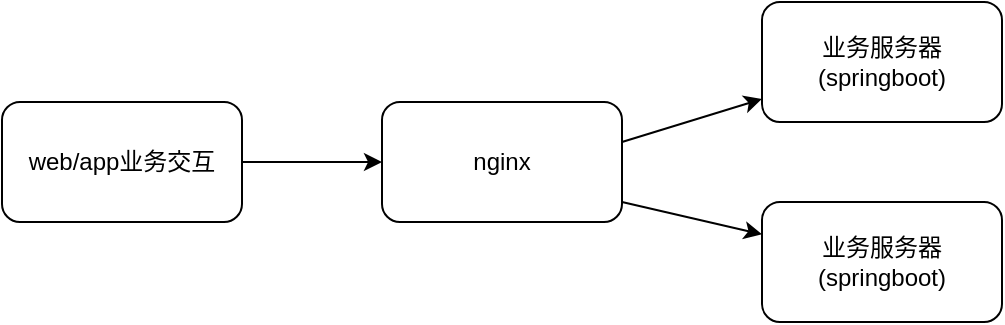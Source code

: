 <mxfile version="20.2.3" type="github">
  <diagram id="mUF7Dhoywo7Pxl9o-WP5" name="第 1 页">
    <mxGraphModel dx="1384" dy="921" grid="1" gridSize="10" guides="1" tooltips="1" connect="1" arrows="1" fold="1" page="1" pageScale="1" pageWidth="1920" pageHeight="1200" math="0" shadow="0">
      <root>
        <mxCell id="0" />
        <mxCell id="1" parent="0" />
        <mxCell id="dPiE7eh1zPIa-c6Ro65R-3" style="edgeStyle=orthogonalEdgeStyle;rounded=0;orthogonalLoop=1;jettySize=auto;html=1;exitX=1;exitY=0.5;exitDx=0;exitDy=0;" edge="1" parent="1" source="dPiE7eh1zPIa-c6Ro65R-1">
          <mxGeometry relative="1" as="geometry">
            <mxPoint x="250" y="110" as="targetPoint" />
          </mxGeometry>
        </mxCell>
        <mxCell id="dPiE7eh1zPIa-c6Ro65R-1" value="web/app业务交互" style="rounded=1;whiteSpace=wrap;html=1;" vertex="1" parent="1">
          <mxGeometry x="60" y="80" width="120" height="60" as="geometry" />
        </mxCell>
        <mxCell id="dPiE7eh1zPIa-c6Ro65R-4" value="nginx" style="rounded=1;whiteSpace=wrap;html=1;" vertex="1" parent="1">
          <mxGeometry x="250" y="80" width="120" height="60" as="geometry" />
        </mxCell>
        <mxCell id="dPiE7eh1zPIa-c6Ro65R-6" value="" style="endArrow=classic;html=1;rounded=0;" edge="1" parent="1" target="dPiE7eh1zPIa-c6Ro65R-9">
          <mxGeometry width="50" height="50" relative="1" as="geometry">
            <mxPoint x="370" y="100" as="sourcePoint" />
            <mxPoint x="440" y="70" as="targetPoint" />
          </mxGeometry>
        </mxCell>
        <mxCell id="dPiE7eh1zPIa-c6Ro65R-7" value="" style="endArrow=classic;html=1;rounded=0;" edge="1" parent="1" target="dPiE7eh1zPIa-c6Ro65R-8">
          <mxGeometry width="50" height="50" relative="1" as="geometry">
            <mxPoint x="370" y="130" as="sourcePoint" />
            <mxPoint x="440" y="150" as="targetPoint" />
          </mxGeometry>
        </mxCell>
        <mxCell id="dPiE7eh1zPIa-c6Ro65R-8" value="业务服务器&lt;br&gt;(springboot)" style="rounded=1;whiteSpace=wrap;html=1;" vertex="1" parent="1">
          <mxGeometry x="440" y="130" width="120" height="60" as="geometry" />
        </mxCell>
        <mxCell id="dPiE7eh1zPIa-c6Ro65R-9" value="业务服务器&lt;br&gt;(springboot)" style="rounded=1;whiteSpace=wrap;html=1;" vertex="1" parent="1">
          <mxGeometry x="440" y="30" width="120" height="60" as="geometry" />
        </mxCell>
      </root>
    </mxGraphModel>
  </diagram>
</mxfile>
